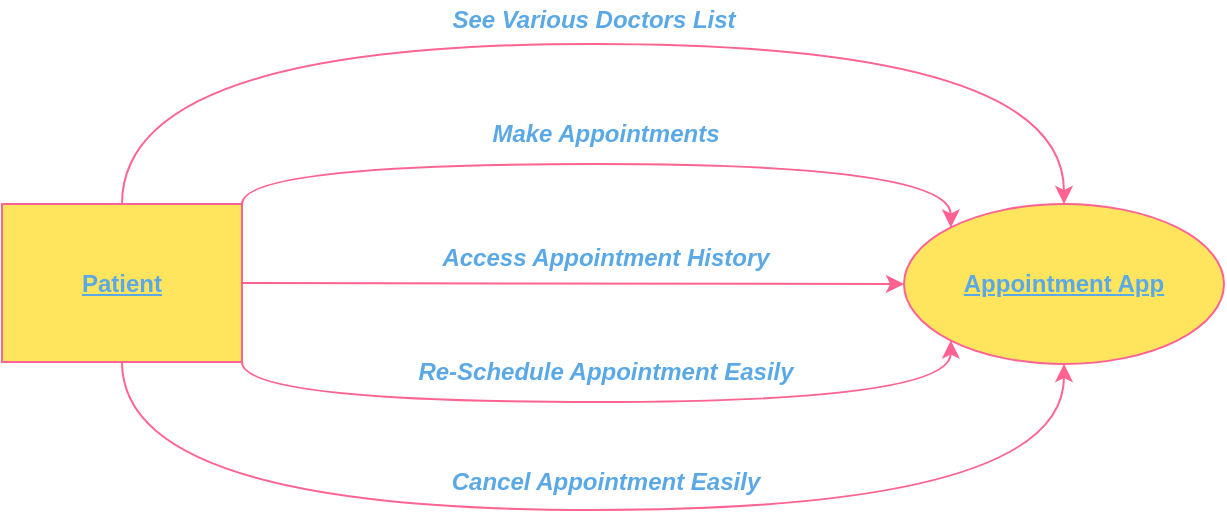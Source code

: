 <mxfile>
    <diagram id="k7lZOzMMDisJnmtHM1oB" name="Page-1">
        <mxGraphModel dx="820" dy="575" grid="0" gridSize="10" guides="1" tooltips="1" connect="1" arrows="1" fold="1" page="0" pageScale="1" pageWidth="850" pageHeight="1100" background="#ffffff" math="0" shadow="0">
            <root>
                <mxCell id="0"/>
                <mxCell id="1" parent="0"/>
                <mxCell id="3" style="edgeStyle=orthogonalEdgeStyle;orthogonalLoop=1;jettySize=auto;html=1;exitX=0.5;exitY=0;exitDx=0;exitDy=0;entryX=0.5;entryY=0;entryDx=0;entryDy=0;strokeColor=#FF6392;fontColor=#5AA9E6;curved=1;" parent="1" source="2" target="2" edge="1">
                    <mxGeometry relative="1" as="geometry">
                        <mxPoint x="480" y="120" as="targetPoint"/>
                    </mxGeometry>
                </mxCell>
                <mxCell id="2" value="Appointment App" style="ellipse;whiteSpace=wrap;html=1;fontStyle=5;fillColor=#FFE45E;strokeColor=#FF6392;fontColor=#5AA9E6;" parent="1" vertex="1">
                    <mxGeometry x="504" y="313" width="160" height="80" as="geometry"/>
                </mxCell>
                <mxCell id="37" style="edgeStyle=orthogonalEdgeStyle;orthogonalLoop=1;jettySize=auto;html=1;exitX=0.5;exitY=0;exitDx=0;exitDy=0;entryX=0.5;entryY=0;entryDx=0;entryDy=0;strokeColor=#FF6392;fontColor=#5AA9E6;curved=1;" parent="1" source="5" target="2" edge="1">
                    <mxGeometry relative="1" as="geometry">
                        <Array as="points">
                            <mxPoint x="113" y="233"/>
                            <mxPoint x="584" y="233"/>
                        </Array>
                    </mxGeometry>
                </mxCell>
                <mxCell id="38" style="edgeStyle=orthogonalEdgeStyle;orthogonalLoop=1;jettySize=auto;html=1;exitX=1;exitY=0;exitDx=0;exitDy=0;entryX=0;entryY=0;entryDx=0;entryDy=0;strokeColor=#FF6392;fontColor=#5AA9E6;curved=1;" parent="1" source="5" target="2" edge="1">
                    <mxGeometry relative="1" as="geometry">
                        <Array as="points">
                            <mxPoint x="173" y="293"/>
                            <mxPoint x="527" y="293"/>
                        </Array>
                    </mxGeometry>
                </mxCell>
                <mxCell id="39" style="edgeStyle=orthogonalEdgeStyle;orthogonalLoop=1;jettySize=auto;html=1;exitX=1;exitY=0.5;exitDx=0;exitDy=0;entryX=0;entryY=0.5;entryDx=0;entryDy=0;strokeColor=#FF6392;fontColor=#5AA9E6;curved=1;" parent="1" source="5" target="2" edge="1">
                    <mxGeometry relative="1" as="geometry"/>
                </mxCell>
                <mxCell id="41" style="edgeStyle=orthogonalEdgeStyle;orthogonalLoop=1;jettySize=auto;html=1;exitX=1;exitY=1;exitDx=0;exitDy=0;entryX=0;entryY=1;entryDx=0;entryDy=0;strokeColor=#FF6392;fontColor=#5AA9E6;curved=1;" parent="1" source="5" target="2" edge="1">
                    <mxGeometry relative="1" as="geometry">
                        <Array as="points">
                            <mxPoint x="173" y="412"/>
                            <mxPoint x="527" y="412"/>
                        </Array>
                    </mxGeometry>
                </mxCell>
                <mxCell id="43" style="edgeStyle=orthogonalEdgeStyle;orthogonalLoop=1;jettySize=auto;html=1;exitX=0.5;exitY=1;exitDx=0;exitDy=0;entryX=0.5;entryY=1;entryDx=0;entryDy=0;strokeColor=#FF6392;fontColor=#5AA9E6;curved=1;" parent="1" source="5" target="2" edge="1">
                    <mxGeometry relative="1" as="geometry">
                        <Array as="points">
                            <mxPoint x="113" y="466"/>
                            <mxPoint x="584" y="466"/>
                        </Array>
                    </mxGeometry>
                </mxCell>
                <mxCell id="5" value="Patient" style="whiteSpace=wrap;html=1;fontStyle=5;fillColor=#FFE45E;strokeColor=#FF6392;fontColor=#5AA9E6;" parent="1" vertex="1">
                    <mxGeometry x="53" y="313" width="120" height="79" as="geometry"/>
                </mxCell>
                <mxCell id="14" value="Make Appointments" style="text;html=1;align=center;verticalAlign=middle;whiteSpace=wrap;rotation=0;fontStyle=3;fontColor=#5AA9E6;" parent="1" vertex="1">
                    <mxGeometry x="275" y="263" width="160" height="30" as="geometry"/>
                </mxCell>
                <mxCell id="32" value="Access Appointment History" style="text;html=1;strokeColor=none;fillColor=none;align=center;verticalAlign=middle;whiteSpace=wrap;rotation=0;fontStyle=3;fontColor=#5AA9E6;" parent="1" vertex="1">
                    <mxGeometry x="258" y="330" width="194" height="20" as="geometry"/>
                </mxCell>
                <mxCell id="35" value="See Various Doctors List" style="text;html=1;strokeColor=none;fillColor=none;align=center;verticalAlign=middle;whiteSpace=wrap;rotation=0;fontStyle=3;fontColor=#5AA9E6;" parent="1" vertex="1">
                    <mxGeometry x="214" y="211" width="270" height="20" as="geometry"/>
                </mxCell>
                <mxCell id="42" value="Re-Schedule Appointment Easily" style="text;html=1;strokeColor=none;fillColor=none;align=center;verticalAlign=middle;whiteSpace=wrap;fontStyle=3;fontColor=#5AA9E6;" parent="1" vertex="1">
                    <mxGeometry x="221" y="387" width="268" height="20" as="geometry"/>
                </mxCell>
                <mxCell id="44" value="Cancel Appointment Easily" style="text;html=1;strokeColor=none;fillColor=none;align=center;verticalAlign=middle;whiteSpace=wrap;fontStyle=3;fontColor=#5AA9E6;" parent="1" vertex="1">
                    <mxGeometry x="221" y="442" width="268" height="20" as="geometry"/>
                </mxCell>
            </root>
        </mxGraphModel>
    </diagram>
</mxfile>
